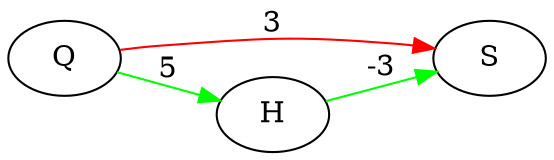 strict digraph {
	rankdir="LR"
	0 -> 1 [label=3,color=red]
	0 -> 2 [label=5, color=green]
	2 -> 1 [label=-3, color=green]

	edge[len=100];
	0 [label=Q]
	1 [label=S]
	2 [label=H]
}
